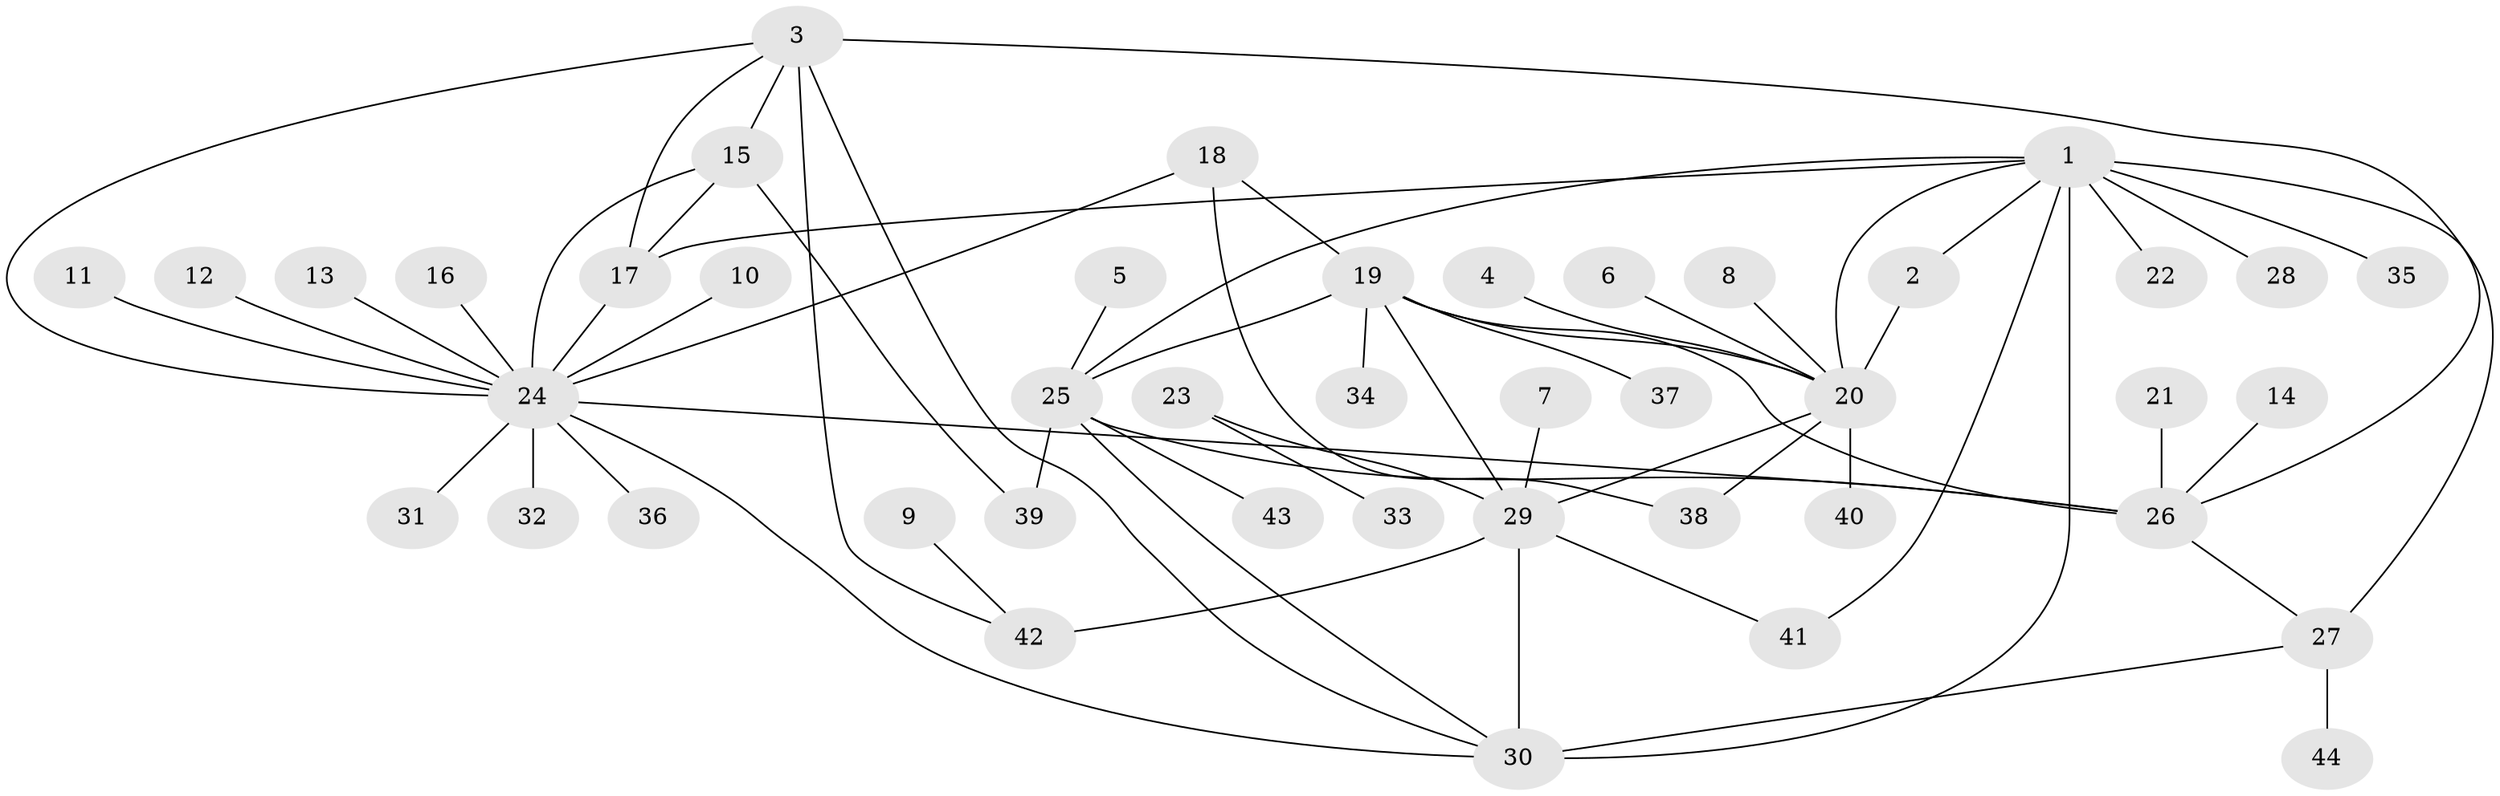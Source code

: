// original degree distribution, {8: 0.03409090909090909, 4: 0.045454545454545456, 9: 0.045454545454545456, 5: 0.056818181818181816, 6: 0.03409090909090909, 3: 0.07954545454545454, 13: 0.011363636363636364, 1: 0.48863636363636365, 2: 0.20454545454545456}
// Generated by graph-tools (version 1.1) at 2025/26/03/09/25 03:26:37]
// undirected, 44 vertices, 63 edges
graph export_dot {
graph [start="1"]
  node [color=gray90,style=filled];
  1;
  2;
  3;
  4;
  5;
  6;
  7;
  8;
  9;
  10;
  11;
  12;
  13;
  14;
  15;
  16;
  17;
  18;
  19;
  20;
  21;
  22;
  23;
  24;
  25;
  26;
  27;
  28;
  29;
  30;
  31;
  32;
  33;
  34;
  35;
  36;
  37;
  38;
  39;
  40;
  41;
  42;
  43;
  44;
  1 -- 2 [weight=1.0];
  1 -- 17 [weight=1.0];
  1 -- 20 [weight=2.0];
  1 -- 22 [weight=1.0];
  1 -- 25 [weight=1.0];
  1 -- 27 [weight=2.0];
  1 -- 28 [weight=1.0];
  1 -- 30 [weight=2.0];
  1 -- 35 [weight=1.0];
  1 -- 41 [weight=1.0];
  2 -- 20 [weight=2.0];
  3 -- 15 [weight=1.0];
  3 -- 17 [weight=1.0];
  3 -- 24 [weight=1.0];
  3 -- 26 [weight=1.0];
  3 -- 30 [weight=1.0];
  3 -- 42 [weight=1.0];
  4 -- 20 [weight=1.0];
  5 -- 25 [weight=1.0];
  6 -- 20 [weight=1.0];
  7 -- 29 [weight=1.0];
  8 -- 20 [weight=1.0];
  9 -- 42 [weight=1.0];
  10 -- 24 [weight=1.0];
  11 -- 24 [weight=1.0];
  12 -- 24 [weight=1.0];
  13 -- 24 [weight=1.0];
  14 -- 26 [weight=1.0];
  15 -- 17 [weight=1.0];
  15 -- 24 [weight=1.0];
  15 -- 39 [weight=1.0];
  16 -- 24 [weight=1.0];
  17 -- 24 [weight=1.0];
  18 -- 19 [weight=1.0];
  18 -- 24 [weight=1.0];
  18 -- 38 [weight=1.0];
  19 -- 20 [weight=1.0];
  19 -- 25 [weight=1.0];
  19 -- 26 [weight=2.0];
  19 -- 29 [weight=1.0];
  19 -- 34 [weight=1.0];
  19 -- 37 [weight=1.0];
  20 -- 29 [weight=1.0];
  20 -- 38 [weight=1.0];
  20 -- 40 [weight=1.0];
  21 -- 26 [weight=1.0];
  23 -- 29 [weight=1.0];
  23 -- 33 [weight=1.0];
  24 -- 26 [weight=1.0];
  24 -- 30 [weight=1.0];
  24 -- 31 [weight=1.0];
  24 -- 32 [weight=1.0];
  24 -- 36 [weight=1.0];
  25 -- 26 [weight=2.0];
  25 -- 30 [weight=1.0];
  25 -- 39 [weight=1.0];
  25 -- 43 [weight=1.0];
  26 -- 27 [weight=1.0];
  27 -- 30 [weight=1.0];
  27 -- 44 [weight=1.0];
  29 -- 30 [weight=1.0];
  29 -- 41 [weight=1.0];
  29 -- 42 [weight=4.0];
}

